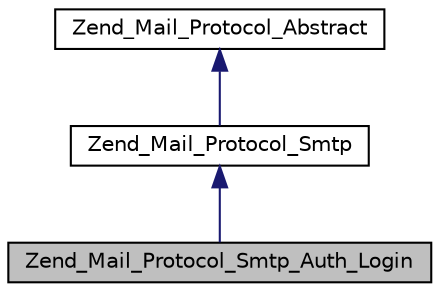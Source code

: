 digraph G
{
  edge [fontname="Helvetica",fontsize="10",labelfontname="Helvetica",labelfontsize="10"];
  node [fontname="Helvetica",fontsize="10",shape=record];
  Node1 [label="Zend_Mail_Protocol_Smtp_Auth_Login",height=0.2,width=0.4,color="black", fillcolor="grey75", style="filled" fontcolor="black"];
  Node2 -> Node1 [dir="back",color="midnightblue",fontsize="10",style="solid",fontname="Helvetica"];
  Node2 [label="Zend_Mail_Protocol_Smtp",height=0.2,width=0.4,color="black", fillcolor="white", style="filled",URL="$class_zend___mail___protocol___smtp.html"];
  Node3 -> Node2 [dir="back",color="midnightblue",fontsize="10",style="solid",fontname="Helvetica"];
  Node3 [label="Zend_Mail_Protocol_Abstract",height=0.2,width=0.4,color="black", fillcolor="white", style="filled",URL="$class_zend___mail___protocol___abstract.html"];
}
